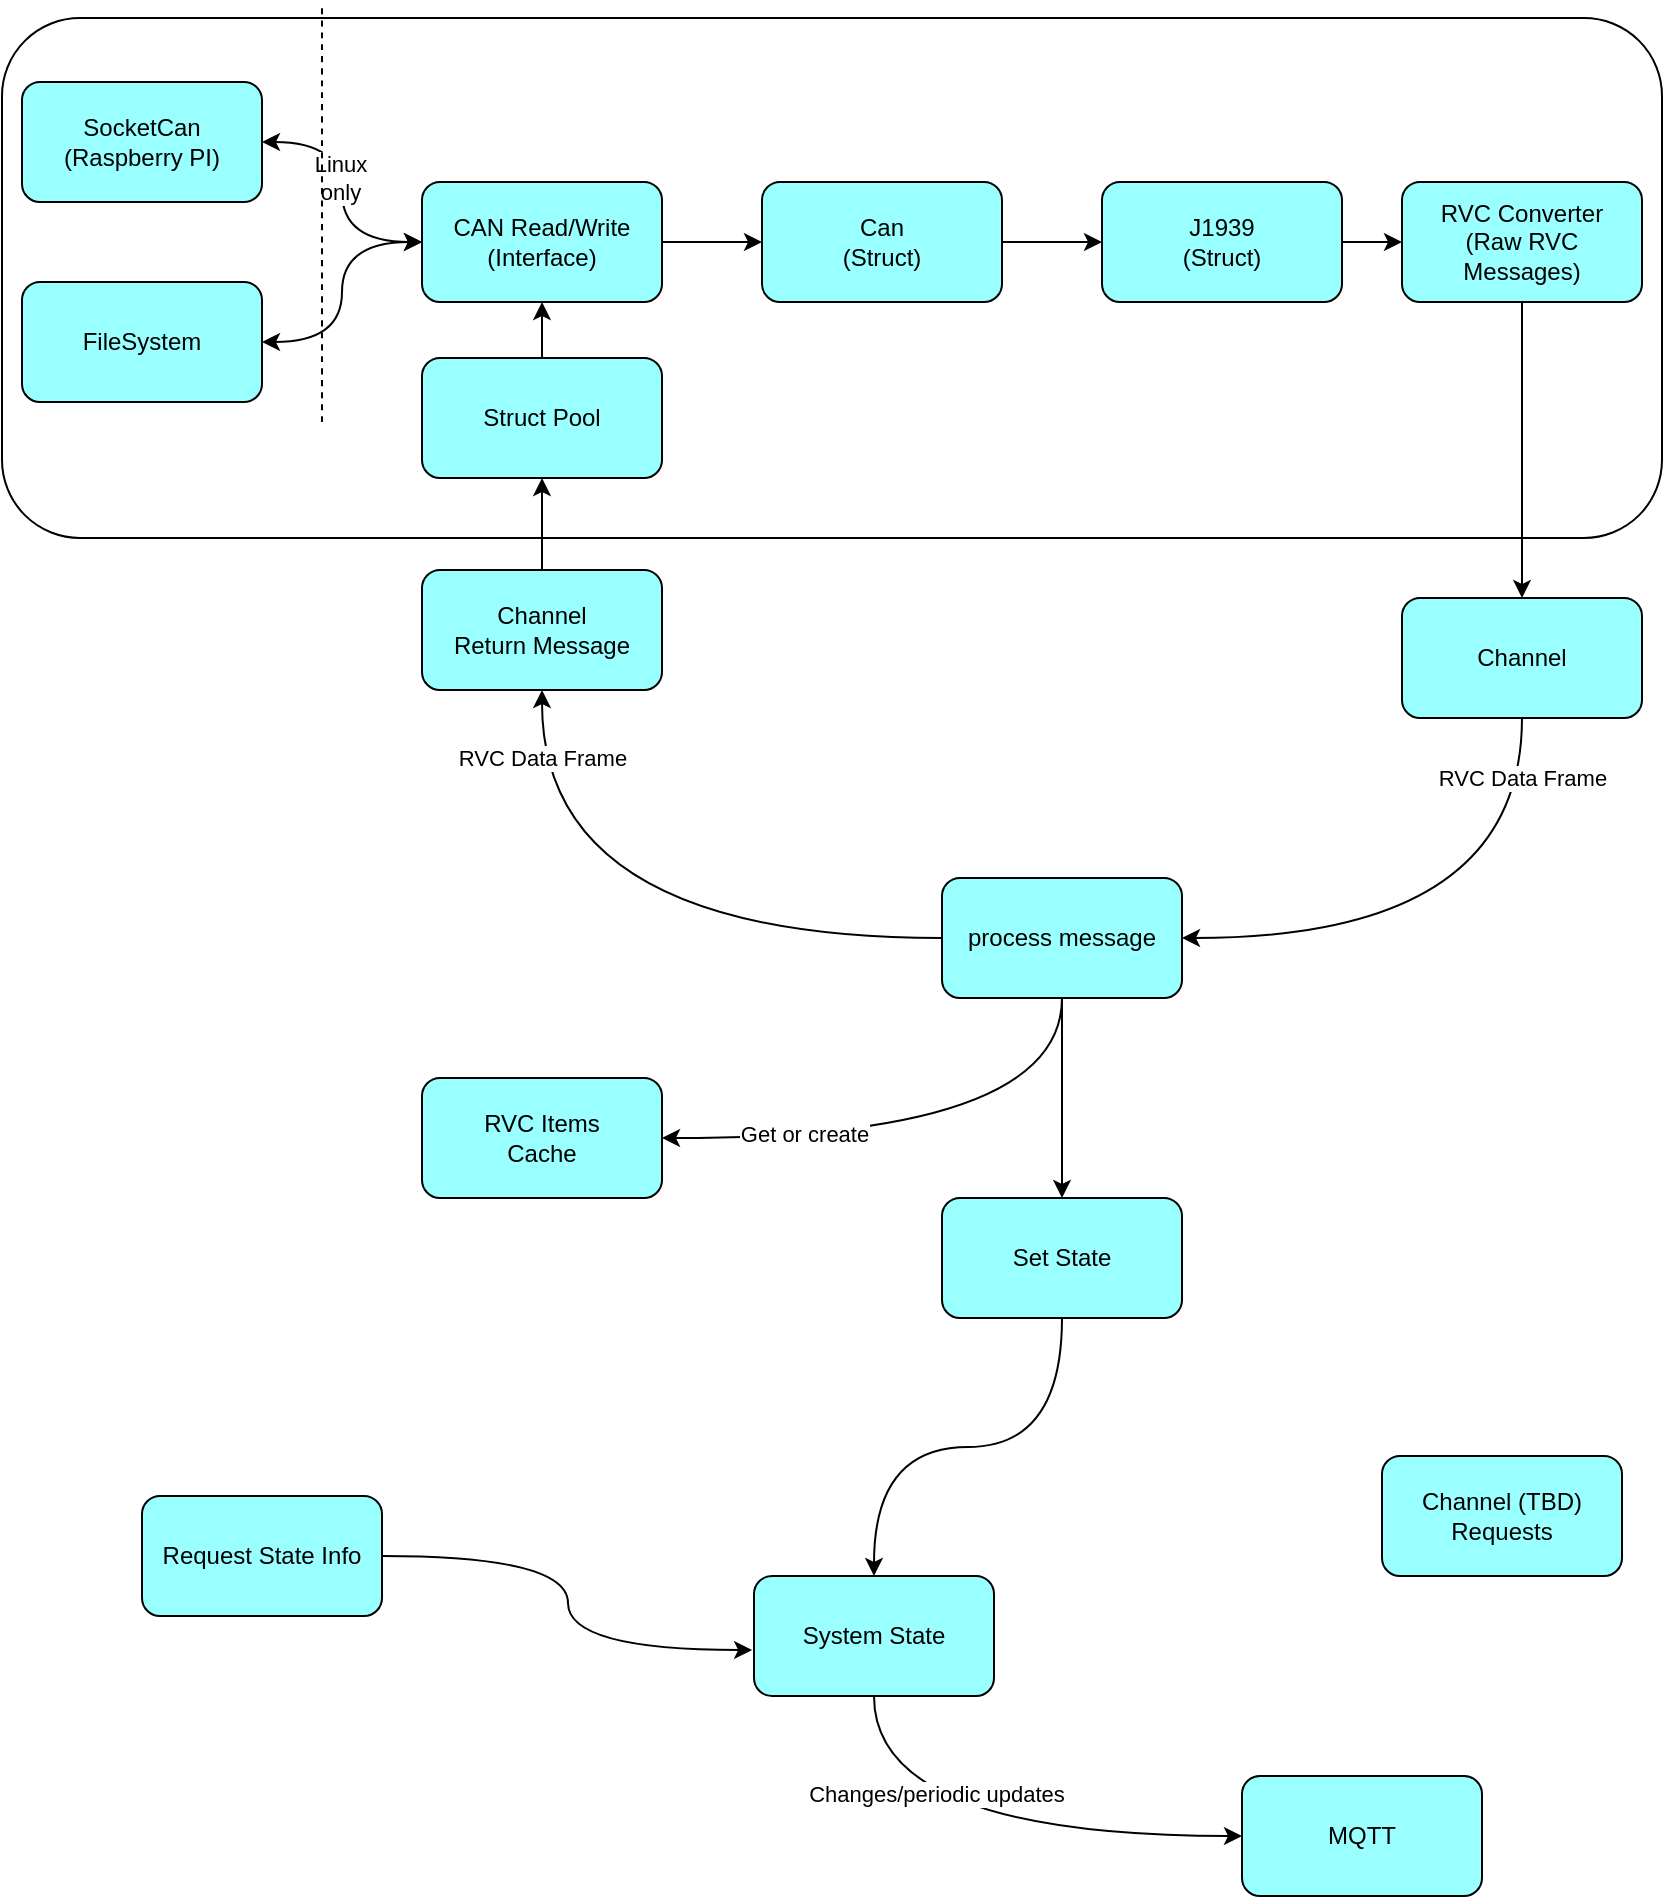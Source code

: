 <mxfile version="21.1.8" type="device">
  <diagram name="Page-1" id="ogPDV3PzfHZOef62c4_Y">
    <mxGraphModel dx="1225" dy="697" grid="1" gridSize="10" guides="1" tooltips="1" connect="1" arrows="1" fold="1" page="1" pageScale="1" pageWidth="850" pageHeight="1100" math="0" shadow="0">
      <root>
        <mxCell id="0" />
        <mxCell id="1" parent="0" />
        <mxCell id="NGAinKg5TTQiyZJBNwpZ-4" value="" style="rounded=1;whiteSpace=wrap;html=1;fillColor=none;" vertex="1" parent="1">
          <mxGeometry x="10" y="10" width="830" height="260" as="geometry" />
        </mxCell>
        <mxCell id="h8XSuICx3nbTkQIXNKar-11" style="edgeStyle=orthogonalEdgeStyle;curved=1;rounded=0;orthogonalLoop=1;jettySize=auto;html=1;exitX=1;exitY=0.5;exitDx=0;exitDy=0;entryX=0;entryY=0.5;entryDx=0;entryDy=0;startArrow=classic;startFill=1;" parent="1" source="h8XSuICx3nbTkQIXNKar-1" target="h8XSuICx3nbTkQIXNKar-2" edge="1">
          <mxGeometry relative="1" as="geometry" />
        </mxCell>
        <mxCell id="h8XSuICx3nbTkQIXNKar-15" value="Linux&lt;br&gt;only" style="edgeLabel;html=1;align=center;verticalAlign=middle;resizable=0;points=[];" parent="h8XSuICx3nbTkQIXNKar-11" vertex="1" connectable="0">
          <mxGeometry x="-0.116" y="-1" relative="1" as="geometry">
            <mxPoint as="offset" />
          </mxGeometry>
        </mxCell>
        <mxCell id="h8XSuICx3nbTkQIXNKar-1" value="SocketCan (Raspberry PI)" style="rounded=1;whiteSpace=wrap;html=1;fillColor=#99FFFF;" parent="1" vertex="1">
          <mxGeometry x="20" y="42" width="120" height="60" as="geometry" />
        </mxCell>
        <mxCell id="h8XSuICx3nbTkQIXNKar-2" value="CAN Read/Write&lt;br&gt;(Interface)" style="rounded=1;whiteSpace=wrap;html=1;fillColor=#99FFFF;" parent="1" vertex="1">
          <mxGeometry x="220" y="92" width="120" height="60" as="geometry" />
        </mxCell>
        <mxCell id="h8XSuICx3nbTkQIXNKar-3" value="FileSystem" style="rounded=1;whiteSpace=wrap;html=1;fillColor=#99FFFF;" parent="1" vertex="1">
          <mxGeometry x="20" y="142" width="120" height="60" as="geometry" />
        </mxCell>
        <mxCell id="h8XSuICx3nbTkQIXNKar-4" value="Can&lt;br style=&quot;border-color: var(--border-color);&quot;&gt;(Struct)" style="rounded=1;whiteSpace=wrap;html=1;fillColor=#99FFFF;" parent="1" vertex="1">
          <mxGeometry x="390" y="92" width="120" height="60" as="geometry" />
        </mxCell>
        <mxCell id="h8XSuICx3nbTkQIXNKar-5" value="RVC Converter&lt;br&gt;(Raw RVC Messages)" style="rounded=1;whiteSpace=wrap;html=1;fillColor=#99FFFF;" parent="1" vertex="1">
          <mxGeometry x="710" y="92" width="120" height="60" as="geometry" />
        </mxCell>
        <mxCell id="h8XSuICx3nbTkQIXNKar-8" value="process message" style="rounded=1;whiteSpace=wrap;html=1;fillColor=#99FFFF;" parent="1" vertex="1">
          <mxGeometry x="480" y="440" width="120" height="60" as="geometry" />
        </mxCell>
        <mxCell id="h8XSuICx3nbTkQIXNKar-12" style="edgeStyle=orthogonalEdgeStyle;curved=1;rounded=0;orthogonalLoop=1;jettySize=auto;html=1;exitX=1;exitY=0.5;exitDx=0;exitDy=0;entryX=0;entryY=0.5;entryDx=0;entryDy=0;startArrow=classic;startFill=1;" parent="1" source="h8XSuICx3nbTkQIXNKar-3" target="h8XSuICx3nbTkQIXNKar-2" edge="1">
          <mxGeometry relative="1" as="geometry">
            <mxPoint x="204" y="82" as="sourcePoint" />
            <mxPoint x="240" y="132" as="targetPoint" />
          </mxGeometry>
        </mxCell>
        <mxCell id="h8XSuICx3nbTkQIXNKar-13" style="edgeStyle=orthogonalEdgeStyle;curved=1;rounded=0;orthogonalLoop=1;jettySize=auto;html=1;exitX=1;exitY=0.5;exitDx=0;exitDy=0;entryX=0;entryY=0.5;entryDx=0;entryDy=0;startArrow=none;startFill=0;" parent="1" source="h8XSuICx3nbTkQIXNKar-2" target="h8XSuICx3nbTkQIXNKar-4" edge="1">
          <mxGeometry relative="1" as="geometry">
            <mxPoint x="204" y="82" as="sourcePoint" />
            <mxPoint x="240" y="132" as="targetPoint" />
          </mxGeometry>
        </mxCell>
        <mxCell id="h8XSuICx3nbTkQIXNKar-14" style="edgeStyle=orthogonalEdgeStyle;curved=1;rounded=0;orthogonalLoop=1;jettySize=auto;html=1;entryX=0;entryY=0.5;entryDx=0;entryDy=0;startArrow=none;startFill=0;exitX=1;exitY=0.5;exitDx=0;exitDy=0;" parent="1" source="h8XSuICx3nbTkQIXNKar-4" target="5eovtPZ3mI5uCt1pX3Zh-27" edge="1">
          <mxGeometry relative="1" as="geometry">
            <mxPoint x="590" y="62" as="sourcePoint" />
            <mxPoint x="400" y="132" as="targetPoint" />
          </mxGeometry>
        </mxCell>
        <mxCell id="h8XSuICx3nbTkQIXNKar-19" value="" style="endArrow=none;dashed=1;html=1;rounded=0;curved=1;" parent="1" edge="1">
          <mxGeometry width="50" height="50" relative="1" as="geometry">
            <mxPoint x="170" y="212" as="sourcePoint" />
            <mxPoint x="170" y="2" as="targetPoint" />
          </mxGeometry>
        </mxCell>
        <mxCell id="5eovtPZ3mI5uCt1pX3Zh-3" value="Channel" style="rounded=1;whiteSpace=wrap;html=1;fillColor=#99FFFF;" parent="1" vertex="1">
          <mxGeometry x="710" y="300" width="120" height="60" as="geometry" />
        </mxCell>
        <mxCell id="5eovtPZ3mI5uCt1pX3Zh-4" style="edgeStyle=orthogonalEdgeStyle;curved=1;rounded=0;orthogonalLoop=1;jettySize=auto;html=1;entryX=0.5;entryY=0;entryDx=0;entryDy=0;startArrow=none;startFill=0;exitX=0.5;exitY=1;exitDx=0;exitDy=0;" parent="1" source="h8XSuICx3nbTkQIXNKar-5" target="5eovtPZ3mI5uCt1pX3Zh-3" edge="1">
          <mxGeometry relative="1" as="geometry">
            <mxPoint x="630" y="240" as="sourcePoint" />
            <mxPoint x="640" y="180" as="targetPoint" />
          </mxGeometry>
        </mxCell>
        <mxCell id="5eovtPZ3mI5uCt1pX3Zh-6" value="Struct Pool" style="rounded=1;whiteSpace=wrap;html=1;fillColor=#99FFFF;" parent="1" vertex="1">
          <mxGeometry x="220" y="180" width="120" height="60" as="geometry" />
        </mxCell>
        <mxCell id="5eovtPZ3mI5uCt1pX3Zh-7" style="edgeStyle=orthogonalEdgeStyle;curved=1;rounded=0;orthogonalLoop=1;jettySize=auto;html=1;entryX=0.5;entryY=1;entryDx=0;entryDy=0;startArrow=none;startFill=0;exitX=0.5;exitY=0;exitDx=0;exitDy=0;" parent="1" source="5eovtPZ3mI5uCt1pX3Zh-6" target="h8XSuICx3nbTkQIXNKar-2" edge="1">
          <mxGeometry relative="1" as="geometry">
            <mxPoint x="280" y="192" as="sourcePoint" />
            <mxPoint x="720" y="232" as="targetPoint" />
          </mxGeometry>
        </mxCell>
        <mxCell id="5eovtPZ3mI5uCt1pX3Zh-10" value="" style="edgeStyle=orthogonalEdgeStyle;curved=1;rounded=0;orthogonalLoop=1;jettySize=auto;html=1;entryX=1;entryY=0.5;entryDx=0;entryDy=0;startArrow=none;startFill=0;exitX=0.5;exitY=1;exitDx=0;exitDy=0;" parent="1" source="5eovtPZ3mI5uCt1pX3Zh-3" target="h8XSuICx3nbTkQIXNKar-8" edge="1">
          <mxGeometry relative="1" as="geometry">
            <mxPoint x="700" y="210" as="sourcePoint" />
            <mxPoint x="720" y="280" as="targetPoint" />
            <mxPoint as="offset" />
          </mxGeometry>
        </mxCell>
        <mxCell id="NGAinKg5TTQiyZJBNwpZ-7" value="RVC Data Frame" style="edgeLabel;html=1;align=center;verticalAlign=middle;resizable=0;points=[];" vertex="1" connectable="0" parent="5eovtPZ3mI5uCt1pX3Zh-10">
          <mxGeometry x="0.164" y="-19" relative="1" as="geometry">
            <mxPoint x="53" y="-61" as="offset" />
          </mxGeometry>
        </mxCell>
        <mxCell id="5eovtPZ3mI5uCt1pX3Zh-11" style="edgeStyle=orthogonalEdgeStyle;curved=1;rounded=0;orthogonalLoop=1;jettySize=auto;html=1;entryX=0.5;entryY=1;entryDx=0;entryDy=0;startArrow=none;startFill=0;exitX=0.5;exitY=0;exitDx=0;exitDy=0;" parent="1" source="5eovtPZ3mI5uCt1pX3Zh-13" target="5eovtPZ3mI5uCt1pX3Zh-6" edge="1">
          <mxGeometry relative="1" as="geometry">
            <mxPoint x="720" y="340" as="sourcePoint" />
            <mxPoint x="580" y="450" as="targetPoint" />
          </mxGeometry>
        </mxCell>
        <mxCell id="5eovtPZ3mI5uCt1pX3Zh-13" value="Channel&lt;br&gt;Return Message" style="rounded=1;whiteSpace=wrap;html=1;fillColor=#99FFFF;" parent="1" vertex="1">
          <mxGeometry x="220" y="286" width="120" height="60" as="geometry" />
        </mxCell>
        <mxCell id="5eovtPZ3mI5uCt1pX3Zh-14" style="edgeStyle=orthogonalEdgeStyle;curved=1;rounded=0;orthogonalLoop=1;jettySize=auto;html=1;entryX=0.5;entryY=1;entryDx=0;entryDy=0;startArrow=none;startFill=0;exitX=0;exitY=0.5;exitDx=0;exitDy=0;" parent="1" source="h8XSuICx3nbTkQIXNKar-8" target="5eovtPZ3mI5uCt1pX3Zh-13" edge="1">
          <mxGeometry relative="1" as="geometry">
            <mxPoint x="370" y="490" as="sourcePoint" />
            <mxPoint x="580" y="450" as="targetPoint" />
          </mxGeometry>
        </mxCell>
        <mxCell id="NGAinKg5TTQiyZJBNwpZ-6" value="RVC Data Frame" style="edgeLabel;html=1;align=center;verticalAlign=middle;resizable=0;points=[];" vertex="1" connectable="0" parent="5eovtPZ3mI5uCt1pX3Zh-14">
          <mxGeometry x="-0.111" y="-24" relative="1" as="geometry">
            <mxPoint x="-56" y="-66" as="offset" />
          </mxGeometry>
        </mxCell>
        <mxCell id="5eovtPZ3mI5uCt1pX3Zh-16" value="Set State" style="rounded=1;whiteSpace=wrap;html=1;fillColor=#99FFFF;" parent="1" vertex="1">
          <mxGeometry x="480" y="600" width="120" height="60" as="geometry" />
        </mxCell>
        <mxCell id="5eovtPZ3mI5uCt1pX3Zh-17" style="edgeStyle=orthogonalEdgeStyle;curved=1;rounded=0;orthogonalLoop=1;jettySize=auto;html=1;entryX=0.5;entryY=0;entryDx=0;entryDy=0;startArrow=none;startFill=0;exitX=0.5;exitY=1;exitDx=0;exitDy=0;" parent="1" source="h8XSuICx3nbTkQIXNKar-8" target="5eovtPZ3mI5uCt1pX3Zh-16" edge="1">
          <mxGeometry relative="1" as="geometry">
            <mxPoint x="720" y="340" as="sourcePoint" />
            <mxPoint x="610" y="480" as="targetPoint" />
          </mxGeometry>
        </mxCell>
        <mxCell id="5eovtPZ3mI5uCt1pX3Zh-18" value="System State" style="rounded=1;whiteSpace=wrap;html=1;fillColor=#99FFFF;" parent="1" vertex="1">
          <mxGeometry x="386" y="789" width="120" height="60" as="geometry" />
        </mxCell>
        <mxCell id="5eovtPZ3mI5uCt1pX3Zh-19" style="edgeStyle=orthogonalEdgeStyle;curved=1;rounded=0;orthogonalLoop=1;jettySize=auto;html=1;entryX=0.5;entryY=0;entryDx=0;entryDy=0;startArrow=none;startFill=0;exitX=0.5;exitY=1;exitDx=0;exitDy=0;" parent="1" source="5eovtPZ3mI5uCt1pX3Zh-16" target="5eovtPZ3mI5uCt1pX3Zh-18" edge="1">
          <mxGeometry relative="1" as="geometry">
            <mxPoint x="550" y="639" as="sourcePoint" />
            <mxPoint x="550" y="689" as="targetPoint" />
          </mxGeometry>
        </mxCell>
        <mxCell id="5eovtPZ3mI5uCt1pX3Zh-20" value="MQTT" style="rounded=1;whiteSpace=wrap;html=1;fillColor=#99FFFF;" parent="1" vertex="1">
          <mxGeometry x="630" y="889" width="120" height="60" as="geometry" />
        </mxCell>
        <mxCell id="5eovtPZ3mI5uCt1pX3Zh-21" style="edgeStyle=orthogonalEdgeStyle;curved=1;rounded=0;orthogonalLoop=1;jettySize=auto;html=1;entryX=0;entryY=0.5;entryDx=0;entryDy=0;startArrow=none;startFill=0;exitX=0.5;exitY=1;exitDx=0;exitDy=0;" parent="1" source="5eovtPZ3mI5uCt1pX3Zh-18" target="5eovtPZ3mI5uCt1pX3Zh-20" edge="1">
          <mxGeometry relative="1" as="geometry">
            <mxPoint x="550" y="749" as="sourcePoint" />
            <mxPoint x="456" y="799" as="targetPoint" />
          </mxGeometry>
        </mxCell>
        <mxCell id="5eovtPZ3mI5uCt1pX3Zh-22" value="Changes/periodic updates" style="edgeLabel;html=1;align=center;verticalAlign=middle;resizable=0;points=[];" parent="5eovtPZ3mI5uCt1pX3Zh-21" vertex="1" connectable="0">
          <mxGeometry x="-0.205" y="21" relative="1" as="geometry">
            <mxPoint as="offset" />
          </mxGeometry>
        </mxCell>
        <mxCell id="5eovtPZ3mI5uCt1pX3Zh-24" value="Request State Info" style="rounded=1;whiteSpace=wrap;html=1;fillColor=#99FFFF;" parent="1" vertex="1">
          <mxGeometry x="80" y="749" width="120" height="60" as="geometry" />
        </mxCell>
        <mxCell id="5eovtPZ3mI5uCt1pX3Zh-25" style="edgeStyle=orthogonalEdgeStyle;curved=1;rounded=0;orthogonalLoop=1;jettySize=auto;html=1;entryX=-0.008;entryY=0.617;entryDx=0;entryDy=0;startArrow=none;startFill=0;exitX=1;exitY=0.5;exitDx=0;exitDy=0;entryPerimeter=0;" parent="1" source="5eovtPZ3mI5uCt1pX3Zh-24" target="5eovtPZ3mI5uCt1pX3Zh-18" edge="1">
          <mxGeometry relative="1" as="geometry">
            <mxPoint x="350" y="689" as="sourcePoint" />
            <mxPoint x="200" y="639" as="targetPoint" />
          </mxGeometry>
        </mxCell>
        <mxCell id="5eovtPZ3mI5uCt1pX3Zh-26" value="Channel (TBD)&lt;br&gt;Requests" style="rounded=1;whiteSpace=wrap;html=1;fillColor=#99FFFF;" parent="1" vertex="1">
          <mxGeometry x="700" y="729" width="120" height="60" as="geometry" />
        </mxCell>
        <mxCell id="5eovtPZ3mI5uCt1pX3Zh-27" value="J1939&lt;br&gt;(Struct)" style="rounded=1;whiteSpace=wrap;html=1;fillColor=#99FFFF;" parent="1" vertex="1">
          <mxGeometry x="560" y="92" width="120" height="60" as="geometry" />
        </mxCell>
        <mxCell id="5eovtPZ3mI5uCt1pX3Zh-29" style="edgeStyle=orthogonalEdgeStyle;curved=1;rounded=0;orthogonalLoop=1;jettySize=auto;html=1;entryX=0;entryY=0.5;entryDx=0;entryDy=0;startArrow=none;startFill=0;exitX=1;exitY=0.5;exitDx=0;exitDy=0;" parent="1" source="5eovtPZ3mI5uCt1pX3Zh-27" target="h8XSuICx3nbTkQIXNKar-5" edge="1">
          <mxGeometry relative="1" as="geometry">
            <mxPoint x="556" y="132" as="sourcePoint" />
            <mxPoint x="580" y="82" as="targetPoint" />
          </mxGeometry>
        </mxCell>
        <mxCell id="NGAinKg5TTQiyZJBNwpZ-5" value="RVC Items&lt;br&gt;Cache" style="rounded=1;whiteSpace=wrap;html=1;fillColor=#99FFFF;" vertex="1" parent="1">
          <mxGeometry x="220" y="540" width="120" height="60" as="geometry" />
        </mxCell>
        <mxCell id="NGAinKg5TTQiyZJBNwpZ-8" style="edgeStyle=orthogonalEdgeStyle;curved=1;rounded=0;orthogonalLoop=1;jettySize=auto;html=1;entryX=1;entryY=0.5;entryDx=0;entryDy=0;startArrow=none;startFill=0;exitX=0.5;exitY=1;exitDx=0;exitDy=0;" edge="1" parent="1" source="h8XSuICx3nbTkQIXNKar-8" target="NGAinKg5TTQiyZJBNwpZ-5">
          <mxGeometry relative="1" as="geometry">
            <mxPoint x="550" y="510" as="sourcePoint" />
            <mxPoint x="550" y="689" as="targetPoint" />
          </mxGeometry>
        </mxCell>
        <mxCell id="NGAinKg5TTQiyZJBNwpZ-9" value="Get or create" style="edgeLabel;html=1;align=center;verticalAlign=middle;resizable=0;points=[];" vertex="1" connectable="0" parent="NGAinKg5TTQiyZJBNwpZ-8">
          <mxGeometry x="0.474" y="-2" relative="1" as="geometry">
            <mxPoint as="offset" />
          </mxGeometry>
        </mxCell>
      </root>
    </mxGraphModel>
  </diagram>
</mxfile>
